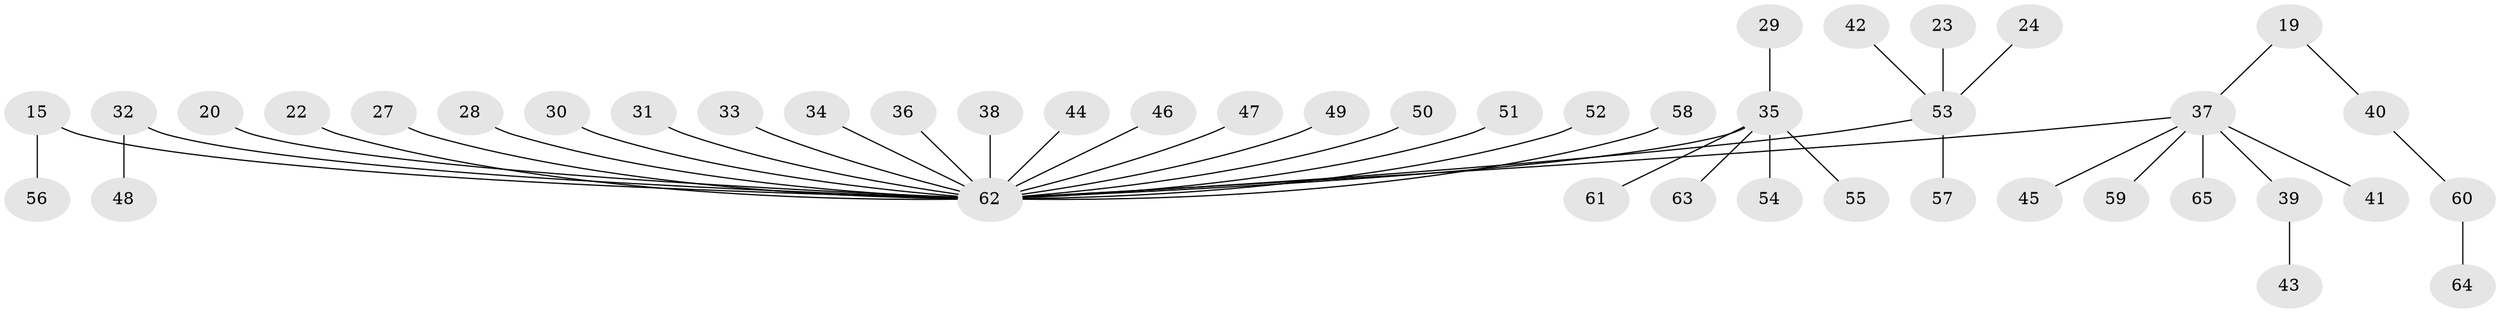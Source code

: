 // original degree distribution, {10: 0.015384615384615385, 5: 0.03076923076923077, 4: 0.09230769230769231, 3: 0.13846153846153847, 2: 0.15384615384615385, 1: 0.5692307692307692}
// Generated by graph-tools (version 1.1) at 2025/56/03/04/25 21:56:04]
// undirected, 45 vertices, 44 edges
graph export_dot {
graph [start="1"]
  node [color=gray90,style=filled];
  15;
  19;
  20;
  22;
  23;
  24;
  27;
  28;
  29;
  30;
  31;
  32;
  33;
  34;
  35 [super="+12+21"];
  36;
  37 [super="+4+17"];
  38;
  39;
  40;
  41;
  42;
  43;
  44;
  45;
  46;
  47;
  48;
  49;
  50;
  51;
  52;
  53 [super="+13"];
  54;
  55;
  56;
  57;
  58;
  59;
  60;
  61;
  62 [super="+2+1+7+5+18+26+11+25"];
  63;
  64;
  65;
  15 -- 56;
  15 -- 62;
  19 -- 40;
  19 -- 37;
  20 -- 62;
  22 -- 62;
  23 -- 53;
  24 -- 53;
  27 -- 62;
  28 -- 62;
  29 -- 35;
  30 -- 62;
  31 -- 62;
  32 -- 48;
  32 -- 62;
  33 -- 62;
  34 -- 62;
  35 -- 54;
  35 -- 63;
  35 -- 62;
  35 -- 55;
  35 -- 61;
  36 -- 62;
  37 -- 59;
  37 -- 39;
  37 -- 41;
  37 -- 62;
  37 -- 45;
  37 -- 65;
  38 -- 62;
  39 -- 43;
  40 -- 60;
  42 -- 53;
  44 -- 62;
  46 -- 62;
  47 -- 62;
  49 -- 62;
  50 -- 62;
  51 -- 62;
  52 -- 62;
  53 -- 57;
  53 -- 62;
  58 -- 62;
  60 -- 64;
}
